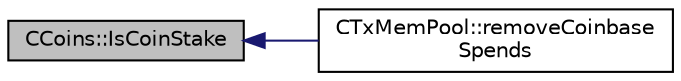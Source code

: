 digraph "CCoins::IsCoinStake"
{
  edge [fontname="Helvetica",fontsize="10",labelfontname="Helvetica",labelfontsize="10"];
  node [fontname="Helvetica",fontsize="10",shape=record];
  rankdir="LR";
  Node74 [label="CCoins::IsCoinStake",height=0.2,width=0.4,color="black", fillcolor="grey75", style="filled", fontcolor="black"];
  Node74 -> Node75 [dir="back",color="midnightblue",fontsize="10",style="solid",fontname="Helvetica"];
  Node75 [label="CTxMemPool::removeCoinbase\lSpends",height=0.2,width=0.4,color="black", fillcolor="white", style="filled",URL="$class_c_tx_mem_pool.html#a6d1292640d0b6028bd5c602a6a50a983"];
}
